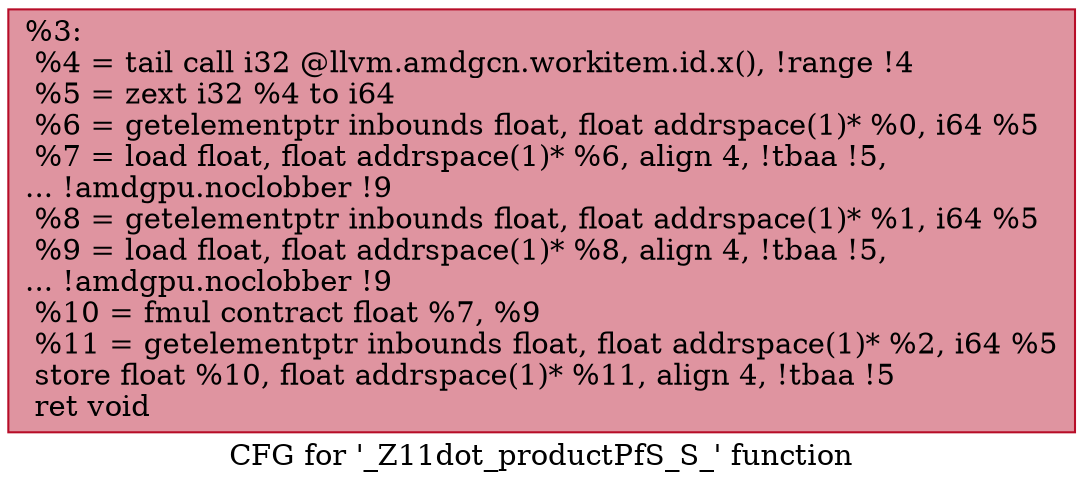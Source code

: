 digraph "CFG for '_Z11dot_productPfS_S_' function" {
	label="CFG for '_Z11dot_productPfS_S_' function";

	Node0x62d7d30 [shape=record,color="#b70d28ff", style=filled, fillcolor="#b70d2870",label="{%3:\l  %4 = tail call i32 @llvm.amdgcn.workitem.id.x(), !range !4\l  %5 = zext i32 %4 to i64\l  %6 = getelementptr inbounds float, float addrspace(1)* %0, i64 %5\l  %7 = load float, float addrspace(1)* %6, align 4, !tbaa !5,\l... !amdgpu.noclobber !9\l  %8 = getelementptr inbounds float, float addrspace(1)* %1, i64 %5\l  %9 = load float, float addrspace(1)* %8, align 4, !tbaa !5,\l... !amdgpu.noclobber !9\l  %10 = fmul contract float %7, %9\l  %11 = getelementptr inbounds float, float addrspace(1)* %2, i64 %5\l  store float %10, float addrspace(1)* %11, align 4, !tbaa !5\l  ret void\l}"];
}
